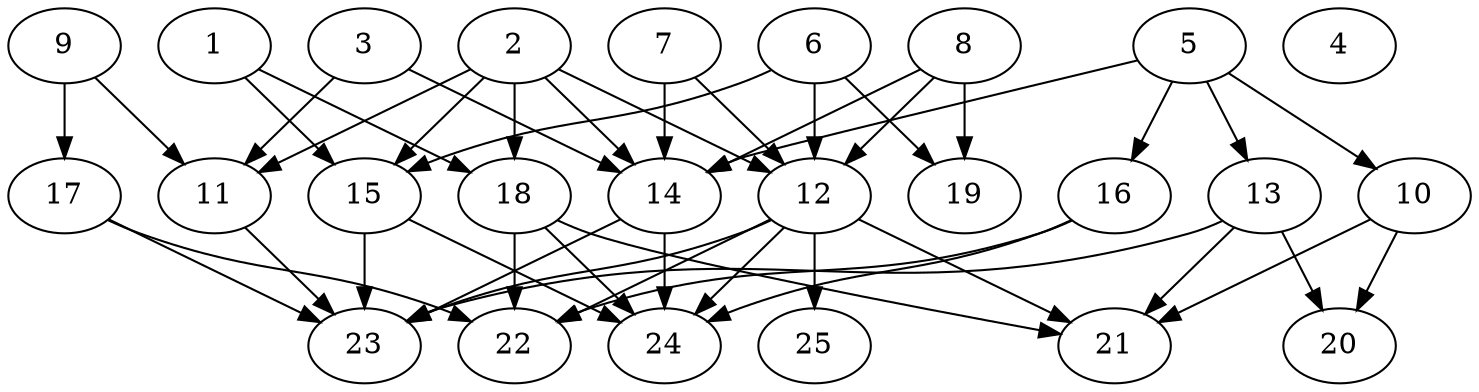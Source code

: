 // DAG automatically generated by daggen at Thu Oct  3 14:00:39 2019
// ./daggen --dot -n 25 --ccr 0.5 --fat 0.7 --regular 0.7 --density 0.6 --mindata 5242880 --maxdata 52428800 
digraph G {
  1 [size="88309760", alpha="0.14", expect_size="44154880"] 
  1 -> 15 [size ="44154880"]
  1 -> 18 [size ="44154880"]
  2 [size="92313600", alpha="0.18", expect_size="46156800"] 
  2 -> 11 [size ="46156800"]
  2 -> 12 [size ="46156800"]
  2 -> 14 [size ="46156800"]
  2 -> 15 [size ="46156800"]
  2 -> 18 [size ="46156800"]
  3 [size="33792000", alpha="0.05", expect_size="16896000"] 
  3 -> 11 [size ="16896000"]
  3 -> 14 [size ="16896000"]
  4 [size="31938560", alpha="0.18", expect_size="15969280"] 
  5 [size="98664448", alpha="0.11", expect_size="49332224"] 
  5 -> 10 [size ="49332224"]
  5 -> 13 [size ="49332224"]
  5 -> 14 [size ="49332224"]
  5 -> 16 [size ="49332224"]
  6 [size="33306624", alpha="0.18", expect_size="16653312"] 
  6 -> 12 [size ="16653312"]
  6 -> 15 [size ="16653312"]
  6 -> 19 [size ="16653312"]
  7 [size="65249280", alpha="0.06", expect_size="32624640"] 
  7 -> 12 [size ="32624640"]
  7 -> 14 [size ="32624640"]
  8 [size="28618752", alpha="0.13", expect_size="14309376"] 
  8 -> 12 [size ="14309376"]
  8 -> 14 [size ="14309376"]
  8 -> 19 [size ="14309376"]
  9 [size="88645632", alpha="0.07", expect_size="44322816"] 
  9 -> 11 [size ="44322816"]
  9 -> 17 [size ="44322816"]
  10 [size="87947264", alpha="0.03", expect_size="43973632"] 
  10 -> 20 [size ="43973632"]
  10 -> 21 [size ="43973632"]
  11 [size="15271936", alpha="0.13", expect_size="7635968"] 
  11 -> 23 [size ="7635968"]
  12 [size="78979072", alpha="0.05", expect_size="39489536"] 
  12 -> 21 [size ="39489536"]
  12 -> 22 [size ="39489536"]
  12 -> 23 [size ="39489536"]
  12 -> 24 [size ="39489536"]
  12 -> 25 [size ="39489536"]
  13 [size="70115328", alpha="0.16", expect_size="35057664"] 
  13 -> 20 [size ="35057664"]
  13 -> 21 [size ="35057664"]
  13 -> 23 [size ="35057664"]
  14 [size="95350784", alpha="0.13", expect_size="47675392"] 
  14 -> 23 [size ="47675392"]
  14 -> 24 [size ="47675392"]
  15 [size="86231040", alpha="0.19", expect_size="43115520"] 
  15 -> 23 [size ="43115520"]
  15 -> 24 [size ="43115520"]
  16 [size="42020864", alpha="0.10", expect_size="21010432"] 
  16 -> 22 [size ="21010432"]
  16 -> 24 [size ="21010432"]
  17 [size="33232896", alpha="0.15", expect_size="16616448"] 
  17 -> 22 [size ="16616448"]
  17 -> 23 [size ="16616448"]
  18 [size="63709184", alpha="0.01", expect_size="31854592"] 
  18 -> 21 [size ="31854592"]
  18 -> 22 [size ="31854592"]
  18 -> 24 [size ="31854592"]
  19 [size="28901376", alpha="0.06", expect_size="14450688"] 
  20 [size="61777920", alpha="0.04", expect_size="30888960"] 
  21 [size="74059776", alpha="0.18", expect_size="37029888"] 
  22 [size="40589312", alpha="0.10", expect_size="20294656"] 
  23 [size="64387072", alpha="0.06", expect_size="32193536"] 
  24 [size="43347968", alpha="0.07", expect_size="21673984"] 
  25 [size="11380736", alpha="0.07", expect_size="5690368"] 
}

